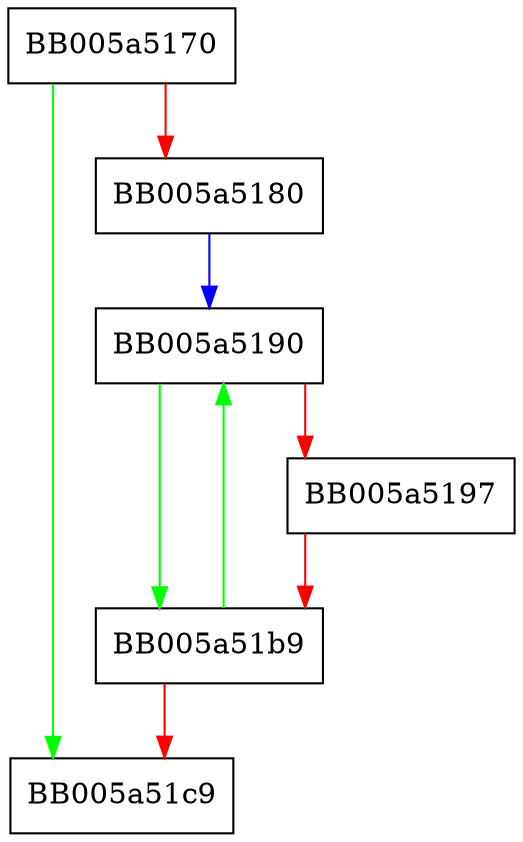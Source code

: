 digraph ENGINE_register_all_EC {
  node [shape="box"];
  graph [splines=ortho];
  BB005a5170 -> BB005a51c9 [color="green"];
  BB005a5170 -> BB005a5180 [color="red"];
  BB005a5180 -> BB005a5190 [color="blue"];
  BB005a5190 -> BB005a51b9 [color="green"];
  BB005a5190 -> BB005a5197 [color="red"];
  BB005a5197 -> BB005a51b9 [color="red"];
  BB005a51b9 -> BB005a5190 [color="green"];
  BB005a51b9 -> BB005a51c9 [color="red"];
}